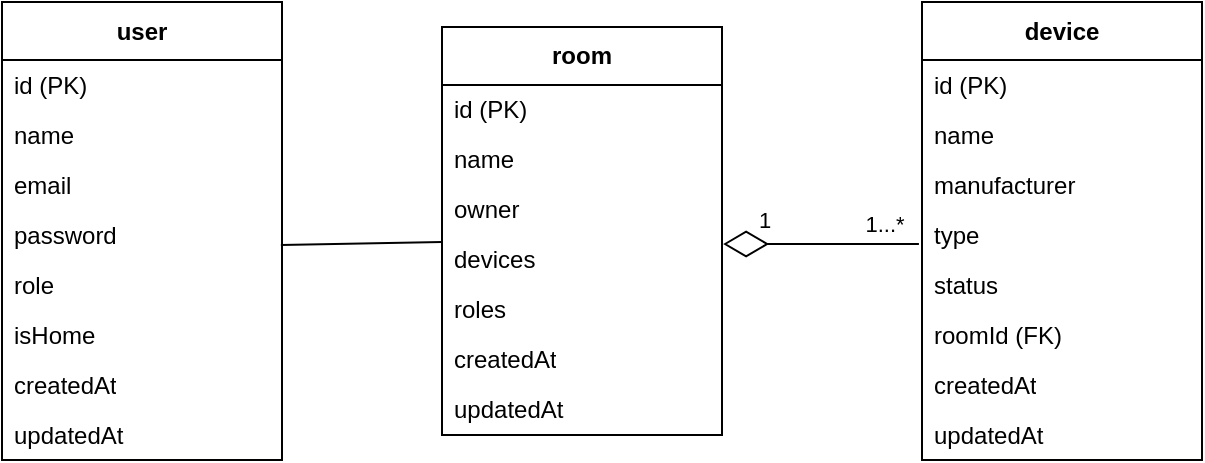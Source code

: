 <mxfile scale="2" border="10">
    <diagram name="Seite-1" id="Jeph6b-E0EifouU-hCsT">
        <mxGraphModel dx="764" dy="400" grid="1" gridSize="10" guides="1" tooltips="1" connect="1" arrows="1" fold="1" page="1" pageScale="1" pageWidth="827" pageHeight="1169" background="#ffffff" math="0" shadow="0">
            <root>
                <mxCell id="0"/>
                <mxCell id="1" parent="0"/>
                <mxCell id="5" value="device" style="swimlane;fontStyle=1;align=center;verticalAlign=middle;childLayout=stackLayout;horizontal=1;startSize=29;horizontalStack=0;resizeParent=1;resizeParentMax=0;resizeLast=0;collapsible=0;marginBottom=0;html=1;whiteSpace=wrap;" parent="1" vertex="1">
                    <mxGeometry x="550" y="110" width="140" height="229" as="geometry"/>
                </mxCell>
                <mxCell id="6" value="id (PK)" style="text;html=1;strokeColor=none;fillColor=none;align=left;verticalAlign=middle;spacingLeft=4;spacingRight=4;overflow=hidden;rotatable=0;points=[[0,0.5],[1,0.5]];portConstraint=eastwest;whiteSpace=wrap;" parent="5" vertex="1">
                    <mxGeometry y="29" width="140" height="25" as="geometry"/>
                </mxCell>
                <mxCell id="7" value="name" style="text;html=1;strokeColor=none;fillColor=none;align=left;verticalAlign=middle;spacingLeft=4;spacingRight=4;overflow=hidden;rotatable=0;points=[[0,0.5],[1,0.5]];portConstraint=eastwest;whiteSpace=wrap;" parent="5" vertex="1">
                    <mxGeometry y="54" width="140" height="25" as="geometry"/>
                </mxCell>
                <mxCell id="8" value="manufacturer" style="text;html=1;strokeColor=none;fillColor=none;align=left;verticalAlign=middle;spacingLeft=4;spacingRight=4;overflow=hidden;rotatable=0;points=[[0,0.5],[1,0.5]];portConstraint=eastwest;whiteSpace=wrap;" parent="5" vertex="1">
                    <mxGeometry y="79" width="140" height="25" as="geometry"/>
                </mxCell>
                <mxCell id="39" value="type" style="text;html=1;strokeColor=none;fillColor=none;align=left;verticalAlign=middle;spacingLeft=4;spacingRight=4;overflow=hidden;rotatable=0;points=[[0,0.5],[1,0.5]];portConstraint=eastwest;whiteSpace=wrap;" vertex="1" parent="5">
                    <mxGeometry y="104" width="140" height="25" as="geometry"/>
                </mxCell>
                <mxCell id="9" value="status" style="text;html=1;strokeColor=none;fillColor=none;align=left;verticalAlign=middle;spacingLeft=4;spacingRight=4;overflow=hidden;rotatable=0;points=[[0,0.5],[1,0.5]];portConstraint=eastwest;whiteSpace=wrap;" parent="5" vertex="1">
                    <mxGeometry y="129" width="140" height="25" as="geometry"/>
                </mxCell>
                <mxCell id="10" value="roomId (FK)" style="text;html=1;strokeColor=none;fillColor=none;align=left;verticalAlign=middle;spacingLeft=4;spacingRight=4;overflow=hidden;rotatable=0;points=[[0,0.5],[1,0.5]];portConstraint=eastwest;whiteSpace=wrap;" parent="5" vertex="1">
                    <mxGeometry y="154" width="140" height="25" as="geometry"/>
                </mxCell>
                <mxCell id="40" value="createdAt" style="text;html=1;strokeColor=none;fillColor=none;align=left;verticalAlign=middle;spacingLeft=4;spacingRight=4;overflow=hidden;rotatable=0;points=[[0,0.5],[1,0.5]];portConstraint=eastwest;whiteSpace=wrap;" vertex="1" parent="5">
                    <mxGeometry y="179" width="140" height="25" as="geometry"/>
                </mxCell>
                <mxCell id="41" value="updatedAt" style="text;html=1;strokeColor=none;fillColor=none;align=left;verticalAlign=middle;spacingLeft=4;spacingRight=4;overflow=hidden;rotatable=0;points=[[0,0.5],[1,0.5]];portConstraint=eastwest;whiteSpace=wrap;" vertex="1" parent="5">
                    <mxGeometry y="204" width="140" height="25" as="geometry"/>
                </mxCell>
                <mxCell id="35" style="html=1;endArrow=none;endFill=0;entryX=0.996;entryY=0.7;entryDx=0;entryDy=0;entryPerimeter=0;" parent="1" target="49" edge="1">
                    <mxGeometry relative="1" as="geometry">
                        <mxPoint x="310" y="230" as="sourcePoint"/>
                        <mxPoint x="234" y="230" as="targetPoint"/>
                    </mxGeometry>
                </mxCell>
                <mxCell id="21" value="room" style="swimlane;fontStyle=1;align=center;verticalAlign=middle;childLayout=stackLayout;horizontal=1;startSize=29;horizontalStack=0;resizeParent=1;resizeParentMax=0;resizeLast=0;collapsible=0;marginBottom=0;html=1;whiteSpace=wrap;" parent="1" vertex="1">
                    <mxGeometry x="310" y="122.5" width="140" height="204" as="geometry"/>
                </mxCell>
                <mxCell id="22" value="id (PK)" style="text;html=1;strokeColor=none;fillColor=none;align=left;verticalAlign=middle;spacingLeft=4;spacingRight=4;overflow=hidden;rotatable=0;points=[[0,0.5],[1,0.5]];portConstraint=eastwest;whiteSpace=wrap;" parent="21" vertex="1">
                    <mxGeometry y="29" width="140" height="25" as="geometry"/>
                </mxCell>
                <mxCell id="23" value="name" style="text;html=1;strokeColor=none;fillColor=none;align=left;verticalAlign=middle;spacingLeft=4;spacingRight=4;overflow=hidden;rotatable=0;points=[[0,0.5],[1,0.5]];portConstraint=eastwest;whiteSpace=wrap;" parent="21" vertex="1">
                    <mxGeometry y="54" width="140" height="25" as="geometry"/>
                </mxCell>
                <mxCell id="24" value="owner" style="text;html=1;strokeColor=none;fillColor=none;align=left;verticalAlign=middle;spacingLeft=4;spacingRight=4;overflow=hidden;rotatable=0;points=[[0,0.5],[1,0.5]];portConstraint=eastwest;whiteSpace=wrap;" parent="21" vertex="1">
                    <mxGeometry y="79" width="140" height="25" as="geometry"/>
                </mxCell>
                <mxCell id="42" value="devices" style="text;html=1;strokeColor=none;fillColor=none;align=left;verticalAlign=middle;spacingLeft=4;spacingRight=4;overflow=hidden;rotatable=0;points=[[0,0.5],[1,0.5]];portConstraint=eastwest;whiteSpace=wrap;" vertex="1" parent="21">
                    <mxGeometry y="104" width="140" height="25" as="geometry"/>
                </mxCell>
                <mxCell id="43" value="roles" style="text;html=1;strokeColor=none;fillColor=none;align=left;verticalAlign=middle;spacingLeft=4;spacingRight=4;overflow=hidden;rotatable=0;points=[[0,0.5],[1,0.5]];portConstraint=eastwest;whiteSpace=wrap;" vertex="1" parent="21">
                    <mxGeometry y="129" width="140" height="25" as="geometry"/>
                </mxCell>
                <mxCell id="46" value="createdAt" style="text;html=1;strokeColor=none;fillColor=none;align=left;verticalAlign=middle;spacingLeft=4;spacingRight=4;overflow=hidden;rotatable=0;points=[[0,0.5],[1,0.5]];portConstraint=eastwest;whiteSpace=wrap;" vertex="1" parent="21">
                    <mxGeometry y="154" width="140" height="25" as="geometry"/>
                </mxCell>
                <mxCell id="47" value="updatedAt" style="text;html=1;strokeColor=none;fillColor=none;align=left;verticalAlign=middle;spacingLeft=4;spacingRight=4;overflow=hidden;rotatable=0;points=[[0,0.5],[1,0.5]];portConstraint=eastwest;whiteSpace=wrap;" vertex="1" parent="21">
                    <mxGeometry y="179" width="140" height="25" as="geometry"/>
                </mxCell>
                <mxCell id="27" value="user" style="swimlane;fontStyle=1;align=center;verticalAlign=middle;childLayout=stackLayout;horizontal=1;startSize=29;horizontalStack=0;resizeParent=1;resizeParentMax=0;resizeLast=0;collapsible=0;marginBottom=0;html=1;whiteSpace=wrap;" parent="1" vertex="1">
                    <mxGeometry x="90" y="110" width="140" height="229" as="geometry"/>
                </mxCell>
                <mxCell id="28" value="id (PK)" style="text;html=1;strokeColor=none;fillColor=none;align=left;verticalAlign=middle;spacingLeft=4;spacingRight=4;overflow=hidden;rotatable=0;points=[[0,0.5],[1,0.5]];portConstraint=eastwest;whiteSpace=wrap;" parent="27" vertex="1">
                    <mxGeometry y="29" width="140" height="25" as="geometry"/>
                </mxCell>
                <mxCell id="29" value="name" style="text;html=1;strokeColor=none;fillColor=none;align=left;verticalAlign=middle;spacingLeft=4;spacingRight=4;overflow=hidden;rotatable=0;points=[[0,0.5],[1,0.5]];portConstraint=eastwest;whiteSpace=wrap;" parent="27" vertex="1">
                    <mxGeometry y="54" width="140" height="25" as="geometry"/>
                </mxCell>
                <mxCell id="48" value="email" style="text;html=1;strokeColor=none;fillColor=none;align=left;verticalAlign=middle;spacingLeft=4;spacingRight=4;overflow=hidden;rotatable=0;points=[[0,0.5],[1,0.5]];portConstraint=eastwest;whiteSpace=wrap;" vertex="1" parent="27">
                    <mxGeometry y="79" width="140" height="25" as="geometry"/>
                </mxCell>
                <mxCell id="49" value="password" style="text;html=1;strokeColor=none;fillColor=none;align=left;verticalAlign=middle;spacingLeft=4;spacingRight=4;overflow=hidden;rotatable=0;points=[[0,0.5],[1,0.5]];portConstraint=eastwest;whiteSpace=wrap;" vertex="1" parent="27">
                    <mxGeometry y="104" width="140" height="25" as="geometry"/>
                </mxCell>
                <mxCell id="30" value="role" style="text;html=1;strokeColor=none;fillColor=none;align=left;verticalAlign=middle;spacingLeft=4;spacingRight=4;overflow=hidden;rotatable=0;points=[[0,0.5],[1,0.5]];portConstraint=eastwest;whiteSpace=wrap;" parent="27" vertex="1">
                    <mxGeometry y="129" width="140" height="25" as="geometry"/>
                </mxCell>
                <mxCell id="31" value="isHome" style="text;html=1;strokeColor=none;fillColor=none;align=left;verticalAlign=middle;spacingLeft=4;spacingRight=4;overflow=hidden;rotatable=0;points=[[0,0.5],[1,0.5]];portConstraint=eastwest;whiteSpace=wrap;" parent="27" vertex="1">
                    <mxGeometry y="154" width="140" height="25" as="geometry"/>
                </mxCell>
                <mxCell id="50" value="createdAt" style="text;html=1;strokeColor=none;fillColor=none;align=left;verticalAlign=middle;spacingLeft=4;spacingRight=4;overflow=hidden;rotatable=0;points=[[0,0.5],[1,0.5]];portConstraint=eastwest;whiteSpace=wrap;" vertex="1" parent="27">
                    <mxGeometry y="179" width="140" height="25" as="geometry"/>
                </mxCell>
                <mxCell id="51" value="updatedAt" style="text;html=1;strokeColor=none;fillColor=none;align=left;verticalAlign=middle;spacingLeft=4;spacingRight=4;overflow=hidden;rotatable=0;points=[[0,0.5],[1,0.5]];portConstraint=eastwest;whiteSpace=wrap;" vertex="1" parent="27">
                    <mxGeometry y="204" width="140" height="25" as="geometry"/>
                </mxCell>
                <mxCell id="34" style="edgeStyle=none;html=1;entryX=1.004;entryY=0.18;entryDx=0;entryDy=0;entryPerimeter=0;endArrow=diamondThin;endFill=0;exitX=-0.011;exitY=0.68;exitDx=0;exitDy=0;exitPerimeter=0;endSize=20;" parent="1" source="39" target="42" edge="1">
                    <mxGeometry relative="1" as="geometry">
                        <mxPoint x="560" y="156.706" as="sourcePoint"/>
                        <mxPoint x="457.2" y="137.286" as="targetPoint"/>
                    </mxGeometry>
                </mxCell>
                <mxCell id="36" value="1" style="edgeLabel;html=1;align=center;verticalAlign=middle;resizable=0;points=[];" parent="34" vertex="1" connectable="0">
                    <mxGeometry x="0.706" y="-4" relative="1" as="geometry">
                        <mxPoint x="6" y="-8" as="offset"/>
                    </mxGeometry>
                </mxCell>
                <mxCell id="37" value="1...*" style="edgeLabel;html=1;align=center;verticalAlign=middle;resizable=0;points=[];" parent="34" vertex="1" connectable="0">
                    <mxGeometry x="-0.844" y="-2" relative="1" as="geometry">
                        <mxPoint x="-10" y="-8" as="offset"/>
                    </mxGeometry>
                </mxCell>
            </root>
        </mxGraphModel>
    </diagram>
</mxfile>